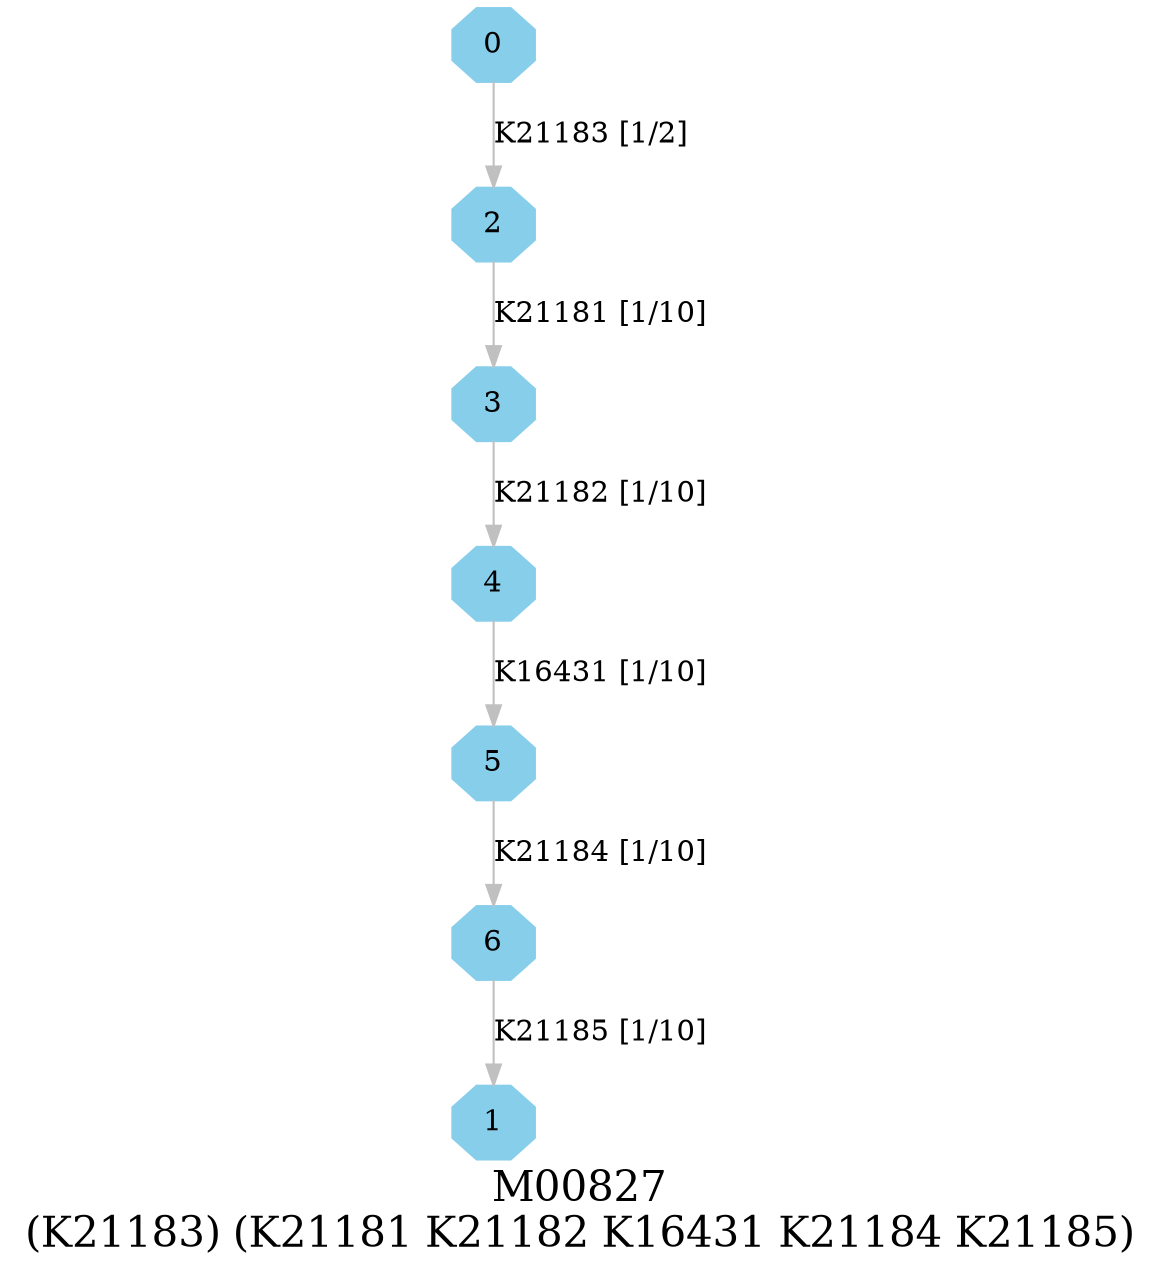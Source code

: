 digraph G {
graph [label="M00827
(K21183) (K21181 K21182 K16431 K21184 K21185)",fontsize=20];
node [shape=box,style=filled];
edge [len=3,color=grey];
{node [width=.3,height=.3,shape=octagon,style=filled,color=skyblue] 0 1 2 3 4 5 6 }
0 -> 2 [label="K21183 [1/2]"];
2 -> 3 [label="K21181 [1/10]"];
3 -> 4 [label="K21182 [1/10]"];
4 -> 5 [label="K16431 [1/10]"];
5 -> 6 [label="K21184 [1/10]"];
6 -> 1 [label="K21185 [1/10]"];
}